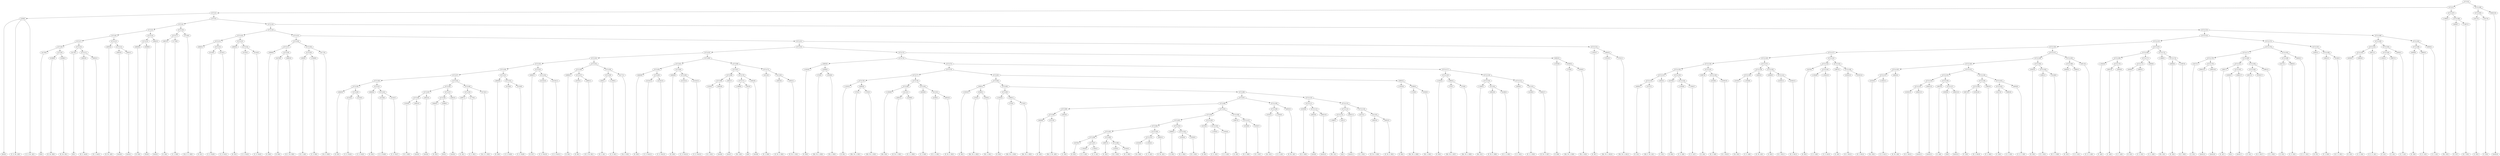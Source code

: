 digraph sample{
"L326(0)"->"[Dis](0)"
"L326(0)"->"[C  D  Dis  A](0)"
"L326(0)"->"[C  D  Dis  A](1)"
"L4178(0)"->"[D](0)"
"L5296(0)"->"[D  Gis  B](0)"
"L5296(1)"->"[D  Gis  B](1)"
"L5721(9)"->"L5296(0)"
"L5721(9)"->"L5296(1)"
"L5721(8)"->"L4178(0)"
"L5721(8)"->"L5721(9)"
"L4178(1)"->"[D](1)"
"L3635(0)"->"[D  G  Ais](0)"
"L3635(1)"->"[D  G  Ais](1)"
"L5721(11)"->"L3635(0)"
"L5721(11)"->"L3635(1)"
"L5721(10)"->"L4178(1)"
"L5721(10)"->"L5721(11)"
"L5721(7)"->"L5721(8)"
"L5721(7)"->"L5721(10)"
"L4935(0)"->"[D  Fis  A](0)"
"L3642(0)"->"[rest](0)"
"L3642(1)"->"[rest](1)"
"L5721(13)"->"L3642(0)"
"L5721(13)"->"L3642(1)"
"L5721(12)"->"L4935(0)"
"L5721(12)"->"L5721(13)"
"L5721(6)"->"L5721(7)"
"L5721(6)"->"L5721(12)"
"L4840(0)"->"[D  E](0)"
"L5089(0)"->"[Fis](0)"
"L5721(15)"->"L4840(0)"
"L5721(15)"->"L5089(0)"
"L3642(2)"->"[rest](2)"
"L5721(14)"->"L5721(15)"
"L5721(14)"->"L3642(2)"
"L5721(5)"->"L5721(6)"
"L5721(5)"->"L5721(14)"
"L2867(0)"->"[G  A](0)"
"L1779(0)"->"[C  G  B](0)"
"L5721(17)"->"L2867(0)"
"L5721(17)"->"L1779(0)"
"L3716(0)"->"[Cis  D  G  B](0)"
"L5721(16)"->"L5721(17)"
"L5721(16)"->"L3716(0)"
"L5721(4)"->"L5721(5)"
"L5721(4)"->"L5721(16)"
"L4840(1)"->"[D  E](1)"
"L5154(0)"->"[C  D  Fis](0)"
"L5154(1)"->"[C  D  Fis](1)"
"L5721(22)"->"L5154(0)"
"L5721(22)"->"L5154(1)"
"L5721(21)"->"L4840(1)"
"L5721(21)"->"L5721(22)"
"L4840(2)"->"[D  E](2)"
"L5154(2)"->"[C  D  Fis](2)"
"L5154(3)"->"[C  D  Fis](3)"
"L5721(24)"->"L5154(2)"
"L5721(24)"->"L5154(3)"
"L5721(23)"->"L4840(2)"
"L5721(23)"->"L5721(24)"
"L5721(20)"->"L5721(21)"
"L5721(20)"->"L5721(23)"
"L3609(0)"->"[G  B](0)"
"L3476(0)"->"[D  B](0)"
"L3862(0)"->"[D  E  Fis  B](0)"
"L5721(28)"->"L3476(0)"
"L5721(28)"->"L3862(0)"
"L5721(27)"->"L3609(0)"
"L5721(27)"->"L5721(28)"
"L563(0)"->"[D  G  A](0)"
"L-1939(0)"->"[C  D  B](0)"
"L5721(30)"->"L563(0)"
"L5721(30)"->"L-1939(0)"
"L4177(0)"->"[Cis  D  B](0)"
"L5721(29)"->"L5721(30)"
"L5721(29)"->"L4177(0)"
"L5721(26)"->"L5721(27)"
"L5721(26)"->"L5721(29)"
"L4840(3)"->"[D  E](3)"
"L5154(4)"->"[C  D  Fis](4)"
"L5154(5)"->"[C  D  Fis](5)"
"L5721(40)"->"L5154(4)"
"L5721(40)"->"L5154(5)"
"L5721(39)"->"L4840(3)"
"L5721(39)"->"L5721(40)"
"L4840(4)"->"[D  E](4)"
"L5154(6)"->"[C  D  Fis](6)"
"L5154(7)"->"[C  D  Fis](7)"
"L5721(42)"->"L5154(6)"
"L5721(42)"->"L5154(7)"
"L5721(41)"->"L4840(4)"
"L5721(41)"->"L5721(42)"
"L5721(38)"->"L5721(39)"
"L5721(38)"->"L5721(41)"
"L2350(0)"->"[D  G  B](0)"
"L3642(3)"->"[rest](3)"
"L5721(46)"->"L2350(0)"
"L5721(46)"->"L3642(3)"
"L3642(4)"->"[rest](4)"
"L5721(45)"->"L5721(46)"
"L5721(45)"->"L3642(4)"
"L4840(5)"->"[D  E](5)"
"L5089(1)"->"[Fis](1)"
"L5721(48)"->"L4840(5)"
"L5721(48)"->"L5089(1)"
"L3642(5)"->"[rest](5)"
"L5721(47)"->"L5721(48)"
"L5721(47)"->"L3642(5)"
"L5721(44)"->"L5721(45)"
"L5721(44)"->"L5721(47)"
"L2867(1)"->"[G  A](1)"
"L1779(1)"->"[C  G  B](1)"
"L5721(50)"->"L2867(1)"
"L5721(50)"->"L1779(1)"
"L3716(1)"->"[Cis  D  G  B](1)"
"L5721(49)"->"L5721(50)"
"L5721(49)"->"L3716(1)"
"L5721(43)"->"L5721(44)"
"L5721(43)"->"L5721(49)"
"L5721(37)"->"L5721(38)"
"L5721(37)"->"L5721(43)"
"L4840(6)"->"[D  E](6)"
"L5154(8)"->"[C  D  Fis](8)"
"L5154(9)"->"[C  D  Fis](9)"
"L5721(52)"->"L5154(8)"
"L5721(52)"->"L5154(9)"
"L5721(51)"->"L4840(6)"
"L5721(51)"->"L5721(52)"
"L5721(36)"->"L5721(37)"
"L5721(36)"->"L5721(51)"
"L4840(7)"->"[D  E](7)"
"L5154(10)"->"[C  D  Fis](10)"
"L5154(11)"->"[C  D  Fis](11)"
"L5721(54)"->"L5154(10)"
"L5721(54)"->"L5154(11)"
"L5721(53)"->"L4840(7)"
"L5721(53)"->"L5721(54)"
"L5721(35)"->"L5721(36)"
"L5721(35)"->"L5721(53)"
"L3609(1)"->"[G  B](1)"
"L3476(1)"->"[D  B](1)"
"L3862(1)"->"[D  E  Fis  B](1)"
"L5721(57)"->"L3476(1)"
"L5721(57)"->"L3862(1)"
"L5721(56)"->"L3609(1)"
"L5721(56)"->"L5721(57)"
"L563(1)"->"[D  G  A](1)"
"L-1939(1)"->"[C  D  B](1)"
"L5721(59)"->"L563(1)"
"L5721(59)"->"L-1939(1)"
"L4177(1)"->"[Cis  D  B](1)"
"L5721(58)"->"L5721(59)"
"L5721(58)"->"L4177(1)"
"L5721(55)"->"L5721(56)"
"L5721(55)"->"L5721(58)"
"L5721(34)"->"L5721(35)"
"L5721(34)"->"L5721(55)"
"L4840(8)"->"[D  E](8)"
"L5154(12)"->"[C  D  Fis](12)"
"L5154(13)"->"[C  D  Fis](13)"
"L5721(63)"->"L5154(12)"
"L5721(63)"->"L5154(13)"
"L5721(62)"->"L4840(8)"
"L5721(62)"->"L5721(63)"
"L4840(9)"->"[D  E](9)"
"L5154(14)"->"[C  D  Fis](14)"
"L5154(15)"->"[C  D  Fis](15)"
"L5721(65)"->"L5154(14)"
"L5721(65)"->"L5154(15)"
"L5721(64)"->"L4840(9)"
"L5721(64)"->"L5721(65)"
"L5721(61)"->"L5721(62)"
"L5721(61)"->"L5721(64)"
"L2350(1)"->"[D  G  B](1)"
"L3642(6)"->"[rest](6)"
"L5721(69)"->"L2350(1)"
"L5721(69)"->"L3642(6)"
"L3642(7)"->"[rest](7)"
"L5721(68)"->"L5721(69)"
"L5721(68)"->"L3642(7)"
"L-1969(0)"->"[Fis  G](0)"
"L291(0)"->"[A](0)"
"L5721(71)"->"L-1969(0)"
"L5721(71)"->"L291(0)"
"L3642(8)"->"[rest](8)"
"L5721(70)"->"L5721(71)"
"L5721(70)"->"L3642(8)"
"L5721(67)"->"L5721(68)"
"L5721(67)"->"L5721(70)"
"L4212(0)"->"[E  G  B](0)"
"L3832(0)"->"[E  Fis  G  B](0)"
"L3832(1)"->"[E  Fis  G  B](1)"
"L5115(0)"->"L3832(0)"
"L5115(0)"->"L3832(1)"
"L5721(72)"->"L4212(0)"
"L5721(72)"->"L5115(0)"
"L5721(66)"->"L5721(67)"
"L5721(66)"->"L5721(72)"
"L5721(60)"->"L5721(61)"
"L5721(60)"->"L5721(66)"
"L5721(33)"->"L5721(34)"
"L5721(33)"->"L5721(60)"
"L-2033(0)"->"[E  B](0)"
"L735(0)"->"[Dis  Fis  A  B](0)"
"L1629(0)"->"[Fis  A  B](0)"
"L5580(0)"->"L735(0)"
"L5580(0)"->"L1629(0)"
"L5605(0)"->"L-2033(0)"
"L5605(0)"->"L5580(0)"
"L-2033(1)"->"[E  B](1)"
"L735(1)"->"[Dis  Fis  A  B](1)"
"L735(2)"->"[Dis  Fis  A  B](2)"
"L2863(0)"->"L735(1)"
"L2863(0)"->"L735(2)"
"L5721(78)"->"L-2033(1)"
"L5721(78)"->"L2863(0)"
"L-1856(0)"->"[Dis  E](0)"
"L3832(2)"->"[E  Fis  G  B](2)"
"L4169(0)"->"[E  G  A  B](0)"
"L5115(1)"->"L3832(2)"
"L5115(1)"->"L4169(0)"
"L5721(80)"->"L-1856(0)"
"L5721(80)"->"L5115(1)"
"L4056(0)"->"[C  E  B](0)"
"L4169(1)"->"[E  G  A  B](1)"
"L3832(3)"->"[E  Fis  G  B](3)"
"L5115(2)"->"L4169(1)"
"L5115(2)"->"L3832(3)"
"L5721(81)"->"L4056(0)"
"L5721(81)"->"L5115(2)"
"L5721(79)"->"L5721(80)"
"L5721(79)"->"L5721(81)"
"L5721(77)"->"L5721(78)"
"L5721(77)"->"L5721(79)"
"L-2033(2)"->"[E  B](2)"
"L735(3)"->"[Dis  Fis  A  B](3)"
"L1629(1)"->"[Fis  A  B](1)"
"L5580(1)"->"L735(3)"
"L5580(1)"->"L1629(1)"
"L5605(1)"->"L-2033(2)"
"L5605(1)"->"L5580(1)"
"L-2033(3)"->"[E  B](3)"
"L735(4)"->"[Dis  Fis  A  B](4)"
"L735(5)"->"[Dis  Fis  A  B](5)"
"L2863(1)"->"L735(4)"
"L2863(1)"->"L735(5)"
"L5721(85)"->"L-2033(3)"
"L5721(85)"->"L2863(1)"
"L4938(0)"->"[E  G](0)"
"L3747(0)"->"[Dis  E  Fis  A](0)"
"L5721(90)"->"L4938(0)"
"L5721(90)"->"L3747(0)"
"L2853(0)"->"[C  D](0)"
"L5721(89)"->"L5721(90)"
"L5721(89)"->"L2853(0)"
"L3476(2)"->"[D  B](2)"
"L-1934(0)"->"[C  D  A](0)"
"L-1934(1)"->"[C  D  A](1)"
"L5721(97)"->"L-1934(0)"
"L5721(97)"->"L-1934(1)"
"L5721(96)"->"L3476(2)"
"L5721(96)"->"L5721(97)"
"L2867(2)"->"[G  A](2)"
"L2350(2)"->"[D  G  B](2)"
"L2350(3)"->"[D  G  B](3)"
"L5721(99)"->"L2350(2)"
"L5721(99)"->"L2350(3)"
"L5721(98)"->"L2867(2)"
"L5721(98)"->"L5721(99)"
"L5721(95)"->"L5721(96)"
"L5721(95)"->"L5721(98)"
"L2520(0)"->"[Cis  D](0)"
"L-1934(2)"->"[C  D  A](2)"
"L5721(101)"->"L2520(0)"
"L5721(101)"->"L-1934(2)"
"L4935(1)"->"[D  Fis  A](1)"
"L5721(100)"->"L5721(101)"
"L5721(100)"->"L4935(1)"
"L5721(94)"->"L5721(95)"
"L5721(94)"->"L5721(100)"
"L3609(2)"->"[G  B](2)"
"L2350(4)"->"[D  G  B](4)"
"L2350(5)"->"[D  G  B](5)"
"L5721(103)"->"L2350(4)"
"L5721(103)"->"L2350(5)"
"L5721(102)"->"L3609(2)"
"L5721(102)"->"L5721(103)"
"L5721(93)"->"L5721(94)"
"L5721(93)"->"L5721(102)"
"L3476(3)"->"[D  B](3)"
"L-1934(3)"->"[C  D  A](3)"
"L-1934(4)"->"[C  D  A](4)"
"L5721(105)"->"L-1934(3)"
"L5721(105)"->"L-1934(4)"
"L5721(104)"->"L3476(3)"
"L5721(104)"->"L5721(105)"
"L5721(92)"->"L5721(93)"
"L5721(92)"->"L5721(104)"
"L2867(3)"->"[G  A](3)"
"L2350(6)"->"[D  G  B](6)"
"L2350(7)"->"[D  G  B](7)"
"L5721(107)"->"L2350(6)"
"L5721(107)"->"L2350(7)"
"L5721(106)"->"L2867(3)"
"L5721(106)"->"L5721(107)"
"L5721(91)"->"L5721(92)"
"L5721(91)"->"L5721(106)"
"L5721(88)"->"L5721(89)"
"L5721(88)"->"L5721(91)"
"L2520(1)"->"[Cis  D](1)"
"L-1934(5)"->"[C  D  A](5)"
"L5721(109)"->"L2520(1)"
"L5721(109)"->"L-1934(5)"
"L4935(2)"->"[D  Fis  A](2)"
"L5721(108)"->"L5721(109)"
"L5721(108)"->"L4935(2)"
"L5721(87)"->"L5721(88)"
"L5721(87)"->"L5721(108)"
"L2350(8)"->"[D  G  B](8)"
"L3642(9)"->"[rest](9)"
"L3642(10)"->"[rest](10)"
"L5721(112)"->"L3642(9)"
"L5721(112)"->"L3642(10)"
"L5721(111)"->"L2350(8)"
"L5721(111)"->"L5721(112)"
"L-1969(1)"->"[Fis  G](1)"
"L291(1)"->"[A](1)"
"L5721(115)"->"L-1969(1)"
"L5721(115)"->"L291(1)"
"L3642(11)"->"[rest](11)"
"L5721(114)"->"L5721(115)"
"L5721(114)"->"L3642(11)"
"L4212(1)"->"[E  G  B](1)"
"L3832(4)"->"[E  Fis  G  B](4)"
"L3832(5)"->"[E  Fis  G  B](5)"
"L5115(3)"->"L3832(4)"
"L5115(3)"->"L3832(5)"
"L5721(116)"->"L4212(1)"
"L5721(116)"->"L5115(3)"
"L5721(113)"->"L5721(114)"
"L5721(113)"->"L5721(116)"
"L5721(110)"->"L5721(111)"
"L5721(110)"->"L5721(113)"
"L5721(86)"->"L5721(87)"
"L5721(86)"->"L5721(110)"
"L5721(84)"->"L5721(85)"
"L5721(84)"->"L5721(86)"
"L5721(83)"->"L5605(1)"
"L5721(83)"->"L5721(84)"
"L-2033(4)"->"[E  B](4)"
"L735(6)"->"[Dis  Fis  A  B](6)"
"L1629(2)"->"[Fis  A  B](2)"
"L5580(2)"->"L735(6)"
"L5580(2)"->"L1629(2)"
"L5605(2)"->"L-2033(4)"
"L5605(2)"->"L5580(2)"
"L5721(82)"->"L5721(83)"
"L5721(82)"->"L5605(2)"
"L5721(76)"->"L5721(77)"
"L5721(76)"->"L5721(82)"
"L-2033(5)"->"[E  B](5)"
"L735(7)"->"[Dis  Fis  A  B](7)"
"L735(8)"->"[Dis  Fis  A  B](8)"
"L2863(2)"->"L735(7)"
"L2863(2)"->"L735(8)"
"L5721(118)"->"L-2033(5)"
"L5721(118)"->"L2863(2)"
"L-1856(1)"->"[Dis  E](1)"
"L3832(6)"->"[E  Fis  G  B](6)"
"L4169(2)"->"[E  G  A  B](2)"
"L5115(4)"->"L3832(6)"
"L5115(4)"->"L4169(2)"
"L5721(120)"->"L-1856(1)"
"L5721(120)"->"L5115(4)"
"L4056(1)"->"[C  E  B](1)"
"L4169(3)"->"[E  G  A  B](3)"
"L3832(7)"->"[E  Fis  G  B](7)"
"L5115(5)"->"L4169(3)"
"L5115(5)"->"L3832(7)"
"L5721(121)"->"L4056(1)"
"L5721(121)"->"L5115(5)"
"L5721(119)"->"L5721(120)"
"L5721(119)"->"L5721(121)"
"L5721(117)"->"L5721(118)"
"L5721(117)"->"L5721(119)"
"L5721(75)"->"L5721(76)"
"L5721(75)"->"L5721(117)"
"L5721(74)"->"L5605(0)"
"L5721(74)"->"L5721(75)"
"L-2033(6)"->"[E  B](6)"
"L735(9)"->"[Dis  Fis  A  B](9)"
"L1629(3)"->"[Fis  A  B](3)"
"L5580(3)"->"L735(9)"
"L5580(3)"->"L1629(3)"
"L5605(3)"->"L-2033(6)"
"L5605(3)"->"L5580(3)"
"L5721(73)"->"L5721(74)"
"L5721(73)"->"L5605(3)"
"L5721(32)"->"L5721(33)"
"L5721(32)"->"L5721(73)"
"L-2033(7)"->"[E  B](7)"
"L735(10)"->"[Dis  Fis  A  B](10)"
"L735(11)"->"[Dis  Fis  A  B](11)"
"L2863(3)"->"L735(10)"
"L2863(3)"->"L735(11)"
"L5721(122)"->"L-2033(7)"
"L5721(122)"->"L2863(3)"
"L5721(31)"->"L5721(32)"
"L5721(31)"->"L5721(122)"
"L5721(25)"->"L5721(26)"
"L5721(25)"->"L5721(31)"
"L5721(19)"->"L5721(20)"
"L5721(19)"->"L5721(25)"
"L4938(1)"->"[E  G](1)"
"L3747(1)"->"[Dis  E  Fis  A](1)"
"L5721(132)"->"L4938(1)"
"L5721(132)"->"L3747(1)"
"L2853(1)"->"[C  D](1)"
"L5721(131)"->"L5721(132)"
"L5721(131)"->"L2853(1)"
"L3476(4)"->"[D  B](4)"
"L-1934(6)"->"[C  D  A](6)"
"L-1934(7)"->"[C  D  A](7)"
"L5721(134)"->"L-1934(6)"
"L5721(134)"->"L-1934(7)"
"L5721(133)"->"L3476(4)"
"L5721(133)"->"L5721(134)"
"L5721(130)"->"L5721(131)"
"L5721(130)"->"L5721(133)"
"L2867(4)"->"[G  A](4)"
"L2350(9)"->"[D  G  B](9)"
"L2350(10)"->"[D  G  B](10)"
"L5721(136)"->"L2350(9)"
"L5721(136)"->"L2350(10)"
"L5721(135)"->"L2867(4)"
"L5721(135)"->"L5721(136)"
"L5721(129)"->"L5721(130)"
"L5721(129)"->"L5721(135)"
"L2520(2)"->"[Cis  D](2)"
"L-1934(8)"->"[C  D  A](8)"
"L5721(139)"->"L2520(2)"
"L5721(139)"->"L-1934(8)"
"L4935(3)"->"[D  Fis  A](3)"
"L5721(138)"->"L5721(139)"
"L5721(138)"->"L4935(3)"
"L3609(3)"->"[G  B](3)"
"L2350(11)"->"[D  G  B](11)"
"L2350(12)"->"[D  G  B](12)"
"L5721(141)"->"L2350(11)"
"L5721(141)"->"L2350(12)"
"L5721(140)"->"L3609(3)"
"L5721(140)"->"L5721(141)"
"L5721(137)"->"L5721(138)"
"L5721(137)"->"L5721(140)"
"L5721(128)"->"L5721(129)"
"L5721(128)"->"L5721(137)"
"L3476(5)"->"[D  B](5)"
"L-1934(9)"->"[C  D  A](9)"
"L-1934(10)"->"[C  D  A](10)"
"L5721(144)"->"L-1934(9)"
"L5721(144)"->"L-1934(10)"
"L5721(143)"->"L3476(5)"
"L5721(143)"->"L5721(144)"
"L2867(5)"->"[G  A](5)"
"L2350(13)"->"[D  G  B](13)"
"L2350(14)"->"[D  G  B](14)"
"L5721(146)"->"L2350(13)"
"L5721(146)"->"L2350(14)"
"L5721(145)"->"L2867(5)"
"L5721(145)"->"L5721(146)"
"L5721(142)"->"L5721(143)"
"L5721(142)"->"L5721(145)"
"L5721(127)"->"L5721(128)"
"L5721(127)"->"L5721(142)"
"L2520(3)"->"[Cis  D](3)"
"L-1934(11)"->"[C  D  A](11)"
"L5721(151)"->"L2520(3)"
"L5721(151)"->"L-1934(11)"
"L4935(4)"->"[D  Fis  A](4)"
"L5721(150)"->"L5721(151)"
"L5721(150)"->"L4935(4)"
"L2350(15)"->"[D  G  B](15)"
"L3642(12)"->"[rest](12)"
"L5721(155)"->"L2350(15)"
"L5721(155)"->"L3642(12)"
"L3642(13)"->"[rest](13)"
"L5721(154)"->"L5721(155)"
"L5721(154)"->"L3642(13)"
"L2867(6)"->"[G  A](6)"
"L2930(0)"->"[G](0)"
"L3642(14)"->"[rest](14)"
"L5721(157)"->"L2930(0)"
"L5721(157)"->"L3642(14)"
"L5721(156)"->"L2867(6)"
"L5721(156)"->"L5721(157)"
"L5721(153)"->"L5721(154)"
"L5721(153)"->"L5721(156)"
"L3857(0)"->"[F  G](0)"
"L2350(16)"->"[D  G  B](16)"
"L5721(160)"->"L3857(0)"
"L5721(160)"->"L2350(16)"
"L2891(0)"->"[F  G  B](0)"
"L5721(159)"->"L5721(160)"
"L5721(159)"->"L2891(0)"
"L2427(0)"->"[C  E](0)"
"L3863(0)"->"[C  E  G](0)"
"L5721(162)"->"L2427(0)"
"L5721(162)"->"L3863(0)"
"L4630(0)"->"[C  E  F  G](0)"
"L5721(161)"->"L5721(162)"
"L5721(161)"->"L4630(0)"
"L5721(158)"->"L5721(159)"
"L5721(158)"->"L5721(161)"
"L5721(152)"->"L5721(153)"
"L5721(152)"->"L5721(158)"
"L5721(149)"->"L5721(150)"
"L5721(149)"->"L5721(152)"
"L3562(0)"->"[D  F](0)"
"L2891(1)"->"[F  G  B](1)"
"L3149(0)"->"[D  F  G  B](0)"
"L5721(164)"->"L2891(1)"
"L5721(164)"->"L3149(0)"
"L5721(163)"->"L3562(0)"
"L5721(163)"->"L5721(164)"
"L5721(148)"->"L5721(149)"
"L5721(148)"->"L5721(163)"
"L4938(2)"->"[E  G](2)"
"L3863(1)"->"[C  E  G](1)"
"L5721(166)"->"L4938(2)"
"L5721(166)"->"L3863(1)"
"L3911(0)"->"[C  E  G  A](0)"
"L5721(165)"->"L5721(166)"
"L5721(165)"->"L3911(0)"
"L5721(147)"->"L5721(148)"
"L5721(147)"->"L5721(165)"
"L5721(126)"->"L5721(127)"
"L5721(126)"->"L5721(147)"
"L-1942(0)"->"[F  A](0)"
"L3807(0)"->"[C  A](0)"
"L3930(0)"->"[C  F  A](0)"
"L5721(170)"->"L3807(0)"
"L5721(170)"->"L3930(0)"
"L5721(169)"->"L-1942(0)"
"L5721(169)"->"L5721(170)"
"L4938(3)"->"[E  G](3)"
"L3863(2)"->"[C  E  G](2)"
"L5721(172)"->"L4938(3)"
"L5721(172)"->"L3863(2)"
"L3859(0)"->"[C  G  A](0)"
"L5721(171)"->"L5721(172)"
"L5721(171)"->"L3859(0)"
"L5721(168)"->"L5721(169)"
"L5721(168)"->"L5721(171)"
"L-1969(2)"->"[Fis  G](2)"
"L4938(4)"->"[E  G](4)"
"L-1997(0)"->"[D  F  B](0)"
"L5721(174)"->"L4938(4)"
"L5721(174)"->"L-1997(0)"
"L5721(173)"->"L-1969(2)"
"L5721(173)"->"L5721(174)"
"L5721(167)"->"L5721(168)"
"L5721(167)"->"L5721(173)"
"L5721(125)"->"L5721(126)"
"L5721(125)"->"L5721(167)"
"L2427(1)"->"[C  E](1)"
"L3642(15)"->"[rest](15)"
"L3642(16)"->"[rest](16)"
"L5721(179)"->"L3642(15)"
"L5721(179)"->"L3642(16)"
"L5721(178)"->"L2427(1)"
"L5721(178)"->"L5721(179)"
"L2867(7)"->"[G  A](7)"
"L2930(1)"->"[G](1)"
"L3642(17)"->"[rest](17)"
"L5721(182)"->"L2930(1)"
"L5721(182)"->"L3642(17)"
"L5721(181)"->"L2867(7)"
"L5721(181)"->"L5721(182)"
"L3857(1)"->"[F  G](1)"
"L2350(17)"->"[D  G  B](17)"
"L5721(184)"->"L3857(1)"
"L5721(184)"->"L2350(17)"
"L2891(2)"->"[F  G  B](2)"
"L5721(183)"->"L5721(184)"
"L5721(183)"->"L2891(2)"
"L5721(180)"->"L5721(181)"
"L5721(180)"->"L5721(183)"
"L5721(177)"->"L5721(178)"
"L5721(177)"->"L5721(180)"
"L2427(2)"->"[C  E](2)"
"L3863(3)"->"[C  E  G](3)"
"L5721(186)"->"L2427(2)"
"L5721(186)"->"L3863(3)"
"L4630(1)"->"[C  E  F  G](1)"
"L5721(185)"->"L5721(186)"
"L5721(185)"->"L4630(1)"
"L5721(176)"->"L5721(177)"
"L5721(176)"->"L5721(185)"
"L3562(1)"->"[D  F](1)"
"L2891(3)"->"[F  G  B](3)"
"L3149(1)"->"[D  F  G  B](1)"
"L5721(188)"->"L2891(3)"
"L5721(188)"->"L3149(1)"
"L5721(187)"->"L3562(1)"
"L5721(187)"->"L5721(188)"
"L5721(175)"->"L5721(176)"
"L5721(175)"->"L5721(187)"
"L5721(124)"->"L5721(125)"
"L5721(124)"->"L5721(175)"
"L4938(5)"->"[E  G](5)"
"L3863(4)"->"[C  E  G](4)"
"L5721(192)"->"L4938(5)"
"L5721(192)"->"L3863(4)"
"L3911(1)"->"[C  E  G  A](1)"
"L5721(191)"->"L5721(192)"
"L5721(191)"->"L3911(1)"
"L-1942(1)"->"[F  A](1)"
"L3807(1)"->"[C  A](1)"
"L5721(194)"->"L-1942(1)"
"L5721(194)"->"L3807(1)"
"L3930(1)"->"[C  F  A](1)"
"L5721(193)"->"L5721(194)"
"L5721(193)"->"L3930(1)"
"L5721(190)"->"L5721(191)"
"L5721(190)"->"L5721(193)"
"L4938(6)"->"[E  G](6)"
"L3863(5)"->"[C  E  G](5)"
"L5721(196)"->"L4938(6)"
"L5721(196)"->"L3863(5)"
"L3859(1)"->"[C  G  A](1)"
"L5721(195)"->"L5721(196)"
"L5721(195)"->"L3859(1)"
"L5721(189)"->"L5721(190)"
"L5721(189)"->"L5721(195)"
"L5721(123)"->"L5721(124)"
"L5721(123)"->"L5721(189)"
"L5721(18)"->"L5721(19)"
"L5721(18)"->"L5721(123)"
"L5721(3)"->"L5721(4)"
"L5721(3)"->"L5721(18)"
"L5721(2)"->"L326(0)"
"L5721(2)"->"L5721(3)"
"L-1969(3)"->"[Fis  G](3)"
"L4938(7)"->"[E  G](7)"
"L-1997(1)"->"[D  F  B](1)"
"L5721(198)"->"L4938(7)"
"L5721(198)"->"L-1997(1)"
"L5721(197)"->"L-1969(3)"
"L5721(197)"->"L5721(198)"
"L5721(1)"->"L5721(2)"
"L5721(1)"->"L5721(197)"
"L2427(3)"->"[C  E](3)"
"L2427(4)"->"[C  E](4)"
"L5721(200)"->"L2427(3)"
"L5721(200)"->"L2427(4)"
"L3642(18)"->"[rest](18)"
"L5721(199)"->"L5721(200)"
"L5721(199)"->"L3642(18)"
"L5721(0)"->"L5721(1)"
"L5721(0)"->"L5721(199)"
{rank = min; "L5721(0)"}
{rank = same; "L5721(1)"; "L5721(199)";}
{rank = same; "L5721(2)"; "L5721(197)"; "L5721(200)"; "L3642(18)";}
{rank = same; "L326(0)"; "L5721(3)"; "L-1969(3)"; "L5721(198)"; "L2427(3)"; "L2427(4)";}
{rank = same; "L5721(4)"; "L5721(18)"; "L4938(7)"; "L-1997(1)";}
{rank = same; "L5721(5)"; "L5721(16)"; "L5721(19)"; "L5721(123)";}
{rank = same; "L5721(6)"; "L5721(14)"; "L5721(17)"; "L3716(0)"; "L5721(20)"; "L5721(25)"; "L5721(124)"; "L5721(189)";}
{rank = same; "L5721(7)"; "L5721(12)"; "L5721(15)"; "L3642(2)"; "L2867(0)"; "L1779(0)"; "L5721(21)"; "L5721(23)"; "L5721(26)"; "L5721(31)"; "L5721(125)"; "L5721(175)"; "L5721(190)"; "L5721(195)";}
{rank = same; "L5721(8)"; "L5721(10)"; "L4935(0)"; "L5721(13)"; "L4840(0)"; "L5089(0)"; "L4840(1)"; "L5721(22)"; "L4840(2)"; "L5721(24)"; "L5721(27)"; "L5721(29)"; "L5721(32)"; "L5721(122)"; "L5721(126)"; "L5721(167)"; "L5721(176)"; "L5721(187)"; "L5721(191)"; "L5721(193)"; "L5721(196)"; "L3859(1)";}
{rank = same; "L4178(0)"; "L5721(9)"; "L4178(1)"; "L5721(11)"; "L3642(0)"; "L3642(1)"; "L5154(0)"; "L5154(1)"; "L5154(2)"; "L5154(3)"; "L3609(0)"; "L5721(28)"; "L5721(30)"; "L4177(0)"; "L5721(33)"; "L5721(73)"; "L-2033(7)"; "L2863(3)"; "L5721(127)"; "L5721(147)"; "L5721(168)"; "L5721(173)"; "L5721(177)"; "L5721(185)"; "L3562(1)"; "L5721(188)"; "L5721(192)"; "L3911(1)"; "L5721(194)"; "L3930(1)"; "L4938(6)"; "L3863(5)";}
{rank = same; "L5296(0)"; "L5296(1)"; "L3635(0)"; "L3635(1)"; "L3476(0)"; "L3862(0)"; "L563(0)"; "L-1939(0)"; "L5721(34)"; "L5721(60)"; "L5721(74)"; "L5605(3)"; "L735(10)"; "L735(11)"; "L5721(128)"; "L5721(142)"; "L5721(148)"; "L5721(165)"; "L5721(169)"; "L5721(171)"; "L-1969(2)"; "L5721(174)"; "L5721(178)"; "L5721(180)"; "L5721(186)"; "L4630(1)"; "L2891(3)"; "L3149(1)"; "L4938(5)"; "L3863(4)"; "L-1942(1)"; "L3807(1)";}
{rank = same; "L5721(35)"; "L5721(55)"; "L5721(61)"; "L5721(66)"; "L5605(0)"; "L5721(75)"; "L-2033(6)"; "L5580(3)"; "L5721(129)"; "L5721(137)"; "L5721(143)"; "L5721(145)"; "L5721(149)"; "L5721(163)"; "L5721(166)"; "L3911(0)"; "L-1942(0)"; "L5721(170)"; "L5721(172)"; "L3859(0)"; "L4938(4)"; "L-1997(0)"; "L2427(1)"; "L5721(179)"; "L5721(181)"; "L5721(183)"; "L2427(2)"; "L3863(3)";}
{rank = same; "L5721(36)"; "L5721(53)"; "L5721(56)"; "L5721(58)"; "L5721(62)"; "L5721(64)"; "L5721(67)"; "L5721(72)"; "L-2033(0)"; "L5580(0)"; "L5721(76)"; "L5721(117)"; "L735(9)"; "L1629(3)"; "L5721(130)"; "L5721(135)"; "L5721(138)"; "L5721(140)"; "L3476(5)"; "L5721(144)"; "L2867(5)"; "L5721(146)"; "L5721(150)"; "L5721(152)"; "L3562(0)"; "L5721(164)"; "L4938(2)"; "L3863(1)"; "L3807(0)"; "L3930(0)"; "L4938(3)"; "L3863(2)"; "L3642(15)"; "L3642(16)"; "L2867(7)"; "L5721(182)"; "L5721(184)"; "L2891(2)";}
{rank = same; "L5721(37)"; "L5721(51)"; "L4840(7)"; "L5721(54)"; "L3609(1)"; "L5721(57)"; "L5721(59)"; "L4177(1)"; "L4840(8)"; "L5721(63)"; "L4840(9)"; "L5721(65)"; "L5721(68)"; "L5721(70)"; "L4212(0)"; "L5115(0)"; "L735(0)"; "L1629(0)"; "L5721(77)"; "L5721(82)"; "L5721(118)"; "L5721(119)"; "L5721(131)"; "L5721(133)"; "L2867(4)"; "L5721(136)"; "L5721(139)"; "L4935(3)"; "L3609(3)"; "L5721(141)"; "L-1934(9)"; "L-1934(10)"; "L2350(13)"; "L2350(14)"; "L5721(151)"; "L4935(4)"; "L5721(153)"; "L5721(158)"; "L2891(1)"; "L3149(0)"; "L2930(1)"; "L3642(17)"; "L3857(1)"; "L2350(17)";}
{rank = same; "L5721(38)"; "L5721(43)"; "L4840(6)"; "L5721(52)"; "L5154(10)"; "L5154(11)"; "L3476(1)"; "L3862(1)"; "L563(1)"; "L-1939(1)"; "L5154(12)"; "L5154(13)"; "L5154(14)"; "L5154(15)"; "L5721(69)"; "L3642(7)"; "L5721(71)"; "L3642(8)"; "L3832(0)"; "L3832(1)"; "L5721(78)"; "L5721(79)"; "L5721(83)"; "L5605(2)"; "L-2033(5)"; "L2863(2)"; "L5721(120)"; "L5721(121)"; "L5721(132)"; "L2853(1)"; "L3476(4)"; "L5721(134)"; "L2350(9)"; "L2350(10)"; "L2520(2)"; "L-1934(8)"; "L2350(11)"; "L2350(12)"; "L2520(3)"; "L-1934(11)"; "L5721(154)"; "L5721(156)"; "L5721(159)"; "L5721(161)";}
{rank = same; "L5721(39)"; "L5721(41)"; "L5721(44)"; "L5721(49)"; "L5154(8)"; "L5154(9)"; "L2350(1)"; "L3642(6)"; "L-1969(0)"; "L291(0)"; "L-2033(1)"; "L2863(0)"; "L5721(80)"; "L5721(81)"; "L5605(1)"; "L5721(84)"; "L-2033(4)"; "L5580(2)"; "L735(7)"; "L735(8)"; "L-1856(1)"; "L5115(4)"; "L4056(1)"; "L5115(5)"; "L4938(1)"; "L3747(1)"; "L-1934(6)"; "L-1934(7)"; "L5721(155)"; "L3642(13)"; "L2867(6)"; "L5721(157)"; "L5721(160)"; "L2891(0)"; "L5721(162)"; "L4630(0)";}
{rank = same; "L4840(3)"; "L5721(40)"; "L4840(4)"; "L5721(42)"; "L5721(45)"; "L5721(47)"; "L5721(50)"; "L3716(1)"; "L735(1)"; "L735(2)"; "L-1856(0)"; "L5115(1)"; "L4056(0)"; "L5115(2)"; "L-2033(2)"; "L5580(1)"; "L5721(85)"; "L5721(86)"; "L735(6)"; "L1629(2)"; "L3832(6)"; "L4169(2)"; "L4169(3)"; "L3832(7)"; "L2350(15)"; "L3642(12)"; "L2930(0)"; "L3642(14)"; "L3857(0)"; "L2350(16)"; "L2427(0)"; "L3863(0)";}
{rank = same; "L5154(4)"; "L5154(5)"; "L5154(6)"; "L5154(7)"; "L5721(46)"; "L3642(4)"; "L5721(48)"; "L3642(5)"; "L2867(1)"; "L1779(1)"; "L3832(2)"; "L4169(0)"; "L4169(1)"; "L3832(3)"; "L735(3)"; "L1629(1)"; "L-2033(3)"; "L2863(1)"; "L5721(87)"; "L5721(110)";}
{rank = same; "L2350(0)"; "L3642(3)"; "L4840(5)"; "L5089(1)"; "L735(4)"; "L735(5)"; "L5721(88)"; "L5721(108)"; "L5721(111)"; "L5721(113)";}
{rank = same; "L5721(89)"; "L5721(91)"; "L5721(109)"; "L4935(2)"; "L2350(8)"; "L5721(112)"; "L5721(114)"; "L5721(116)";}
{rank = same; "L5721(90)"; "L2853(0)"; "L5721(92)"; "L5721(106)"; "L2520(1)"; "L-1934(5)"; "L3642(9)"; "L3642(10)"; "L5721(115)"; "L3642(11)"; "L4212(1)"; "L5115(3)";}
{rank = same; "L4938(0)"; "L3747(0)"; "L5721(93)"; "L5721(104)"; "L2867(3)"; "L5721(107)"; "L-1969(1)"; "L291(1)"; "L3832(4)"; "L3832(5)";}
{rank = same; "L5721(94)"; "L5721(102)"; "L3476(3)"; "L5721(105)"; "L2350(6)"; "L2350(7)";}
{rank = same; "L5721(95)"; "L5721(100)"; "L3609(2)"; "L5721(103)"; "L-1934(3)"; "L-1934(4)";}
{rank = same; "L5721(96)"; "L5721(98)"; "L5721(101)"; "L4935(1)"; "L2350(4)"; "L2350(5)";}
{rank = same; "L3476(2)"; "L5721(97)"; "L2867(2)"; "L5721(99)"; "L2520(0)"; "L-1934(2)";}
{rank = same; "L-1934(0)"; "L-1934(1)"; "L2350(2)"; "L2350(3)";}
{rank = max; "[A](0)"; "[A](1)"; "[C  A](0)"; "[C  A](1)"; "[C  D  A](0)"; "[C  D  A](1)"; "[C  D  A](10)"; "[C  D  A](11)"; "[C  D  A](2)"; "[C  D  A](3)"; "[C  D  A](4)"; "[C  D  A](5)"; "[C  D  A](6)"; "[C  D  A](7)"; "[C  D  A](8)"; "[C  D  A](9)"; "[C  D  B](0)"; "[C  D  B](1)"; "[C  D  Dis  A](0)"; "[C  D  Dis  A](1)"; "[C  D  Fis](0)"; "[C  D  Fis](1)"; "[C  D  Fis](10)"; "[C  D  Fis](11)"; "[C  D  Fis](12)"; "[C  D  Fis](13)"; "[C  D  Fis](14)"; "[C  D  Fis](15)"; "[C  D  Fis](2)"; "[C  D  Fis](3)"; "[C  D  Fis](4)"; "[C  D  Fis](5)"; "[C  D  Fis](6)"; "[C  D  Fis](7)"; "[C  D  Fis](8)"; "[C  D  Fis](9)"; "[C  D](0)"; "[C  D](1)"; "[C  E  B](0)"; "[C  E  B](1)"; "[C  E  F  G](0)"; "[C  E  F  G](1)"; "[C  E  G  A](0)"; "[C  E  G  A](1)"; "[C  E  G](0)"; "[C  E  G](1)"; "[C  E  G](2)"; "[C  E  G](3)"; "[C  E  G](4)"; "[C  E  G](5)"; "[C  E](0)"; "[C  E](1)"; "[C  E](2)"; "[C  E](3)"; "[C  E](4)"; "[C  F  A](0)"; "[C  F  A](1)"; "[C  G  A](0)"; "[C  G  A](1)"; "[C  G  B](0)"; "[C  G  B](1)"; "[Cis  D  B](0)"; "[Cis  D  B](1)"; "[Cis  D  G  B](0)"; "[Cis  D  G  B](1)"; "[Cis  D](0)"; "[Cis  D](1)"; "[Cis  D](2)"; "[Cis  D](3)"; "[D  B](0)"; "[D  B](1)"; "[D  B](2)"; "[D  B](3)"; "[D  B](4)"; "[D  B](5)"; "[D  E  Fis  B](0)"; "[D  E  Fis  B](1)"; "[D  E](0)"; "[D  E](1)"; "[D  E](2)"; "[D  E](3)"; "[D  E](4)"; "[D  E](5)"; "[D  E](6)"; "[D  E](7)"; "[D  E](8)"; "[D  E](9)"; "[D  F  B](0)"; "[D  F  B](1)"; "[D  F  G  B](0)"; "[D  F  G  B](1)"; "[D  F](0)"; "[D  F](1)"; "[D  Fis  A](0)"; "[D  Fis  A](1)"; "[D  Fis  A](2)"; "[D  Fis  A](3)"; "[D  Fis  A](4)"; "[D  G  A](0)"; "[D  G  A](1)"; "[D  G  Ais](0)"; "[D  G  Ais](1)"; "[D  G  B](0)"; "[D  G  B](1)"; "[D  G  B](10)"; "[D  G  B](11)"; "[D  G  B](12)"; "[D  G  B](13)"; "[D  G  B](14)"; "[D  G  B](15)"; "[D  G  B](16)"; "[D  G  B](17)"; "[D  G  B](2)"; "[D  G  B](3)"; "[D  G  B](4)"; "[D  G  B](5)"; "[D  G  B](6)"; "[D  G  B](7)"; "[D  G  B](8)"; "[D  G  B](9)"; "[D  Gis  B](0)"; "[D  Gis  B](1)"; "[D](0)"; "[D](1)"; "[Dis  E  Fis  A](0)"; "[Dis  E  Fis  A](1)"; "[Dis  E](0)"; "[Dis  E](1)"; "[Dis  Fis  A  B](0)"; "[Dis  Fis  A  B](1)"; "[Dis  Fis  A  B](10)"; "[Dis  Fis  A  B](11)"; "[Dis  Fis  A  B](2)"; "[Dis  Fis  A  B](3)"; "[Dis  Fis  A  B](4)"; "[Dis  Fis  A  B](5)"; "[Dis  Fis  A  B](6)"; "[Dis  Fis  A  B](7)"; "[Dis  Fis  A  B](8)"; "[Dis  Fis  A  B](9)"; "[Dis](0)"; "[E  B](0)"; "[E  B](1)"; "[E  B](2)"; "[E  B](3)"; "[E  B](4)"; "[E  B](5)"; "[E  B](6)"; "[E  B](7)"; "[E  Fis  G  B](0)"; "[E  Fis  G  B](1)"; "[E  Fis  G  B](2)"; "[E  Fis  G  B](3)"; "[E  Fis  G  B](4)"; "[E  Fis  G  B](5)"; "[E  Fis  G  B](6)"; "[E  Fis  G  B](7)"; "[E  G  A  B](0)"; "[E  G  A  B](1)"; "[E  G  A  B](2)"; "[E  G  A  B](3)"; "[E  G  B](0)"; "[E  G  B](1)"; "[E  G](0)"; "[E  G](1)"; "[E  G](2)"; "[E  G](3)"; "[E  G](4)"; "[E  G](5)"; "[E  G](6)"; "[E  G](7)"; "[F  A](0)"; "[F  A](1)"; "[F  G  B](0)"; "[F  G  B](1)"; "[F  G  B](2)"; "[F  G  B](3)"; "[F  G](0)"; "[F  G](1)"; "[Fis  A  B](0)"; "[Fis  A  B](1)"; "[Fis  A  B](2)"; "[Fis  A  B](3)"; "[Fis  G](0)"; "[Fis  G](1)"; "[Fis  G](2)"; "[Fis  G](3)"; "[Fis](0)"; "[Fis](1)"; "[G  A](0)"; "[G  A](1)"; "[G  A](2)"; "[G  A](3)"; "[G  A](4)"; "[G  A](5)"; "[G  A](6)"; "[G  A](7)"; "[G  B](0)"; "[G  B](1)"; "[G  B](2)"; "[G  B](3)"; "[G](0)"; "[G](1)"; "[rest](0)"; "[rest](1)"; "[rest](10)"; "[rest](11)"; "[rest](12)"; "[rest](13)"; "[rest](14)"; "[rest](15)"; "[rest](16)"; "[rest](17)"; "[rest](18)"; "[rest](2)"; "[rest](3)"; "[rest](4)"; "[rest](5)"; "[rest](6)"; "[rest](7)"; "[rest](8)"; "[rest](9)";}
}